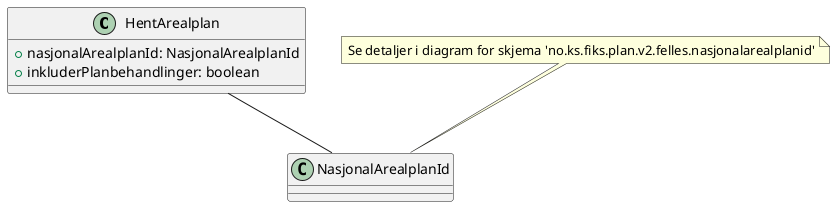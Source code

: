 @startuml

class HentArealplan {
    +nasjonalArealplanId: NasjonalArealplanId
    +inkluderPlanbehandlinger: boolean
}

HentArealplan -- NasjonalArealplanId

note top of NasjonalArealplanId : Se detaljer i diagram for skjema 'no.ks.fiks.plan.v2.felles.nasjonalarealplanid'

@enduml
